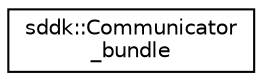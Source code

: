 digraph "Graphical Class Hierarchy"
{
 // INTERACTIVE_SVG=YES
  edge [fontname="Helvetica",fontsize="10",labelfontname="Helvetica",labelfontsize="10"];
  node [fontname="Helvetica",fontsize="10",shape=record];
  rankdir="LR";
  Node1 [label="sddk::Communicator\l_bundle",height=0.2,width=0.4,color="black", fillcolor="white", style="filled",URL="$classsddk_1_1_communicator__bundle.html",tooltip="A bundle of MPI communicators. "];
}
